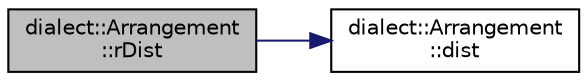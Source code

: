 digraph "dialect::Arrangement::rDist"
{
  edge [fontname="Helvetica",fontsize="10",labelfontname="Helvetica",labelfontsize="10"];
  node [fontname="Helvetica",fontsize="10",shape=record];
  rankdir="LR";
  Node35 [label="dialect::Arrangement\l::rDist",height=0.2,width=0.4,color="black", fillcolor="grey75", style="filled", fontcolor="black"];
  Node35 -> Node36 [color="midnightblue",fontsize="10",style="solid",fontname="Helvetica"];
  Node36 [label="dialect::Arrangement\l::dist",height=0.2,width=0.4,color="black", fillcolor="white", style="filled",URL="$structdialect_1_1Arrangement.html#aff56b9103393913a3208a126c5741c4e",tooltip="Get the \"distribution vector\" for this Arrangement. "];
}
